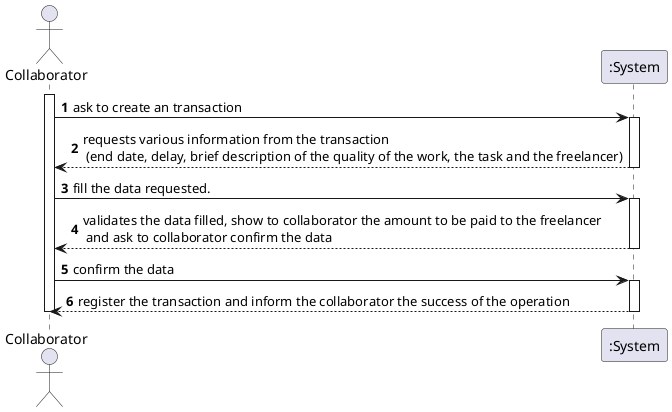 @startuml
autonumber
actor "Collaborator" as COL

activate COL
COL -> ":System" : ask to create an transaction
activate ":System"
":System" --> COL : requests various information from the transaction \n (end date, delay, brief description of the quality of the work, the task and the freelancer)
deactivate ":System"

COL -> ":System" : fill the data requested.
activate ":System"
":System" --> COL : validates the data filled, show to collaborator the amount to be paid to the freelancer \n and ask to collaborator confirm the data
deactivate ":System"

COL -> ":System" : confirm the data
activate ":System"
":System" --> COL : register the transaction and inform the collaborator the success of the operation
deactivate ":System"

deactivate COL
@enduml